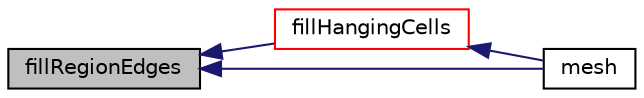 digraph "fillRegionEdges"
{
  bgcolor="transparent";
  edge [fontname="Helvetica",fontsize="10",labelfontname="Helvetica",labelfontsize="10"];
  node [fontname="Helvetica",fontsize="10",shape=record];
  rankdir="LR";
  Node1 [label="fillRegionEdges",height=0.2,width=0.4,color="black", fillcolor="grey75", style="filled", fontcolor="black"];
  Node1 -> Node2 [dir="back",color="midnightblue",fontsize="10",style="solid",fontname="Helvetica"];
  Node2 [label="fillHangingCells",height=0.2,width=0.4,color="red",URL="$a00210.html#a164b66cd3f5201626cbc87b0799c6269",tooltip="Find hanging cells (cells with all points on outside) and set their. "];
  Node2 -> Node3 [dir="back",color="midnightblue",fontsize="10",style="solid",fontname="Helvetica"];
  Node3 [label="mesh",height=0.2,width=0.4,color="black",URL="$a00210.html#aa51573bc757d5d5bb058db0464886447"];
  Node1 -> Node3 [dir="back",color="midnightblue",fontsize="10",style="solid",fontname="Helvetica"];
}
